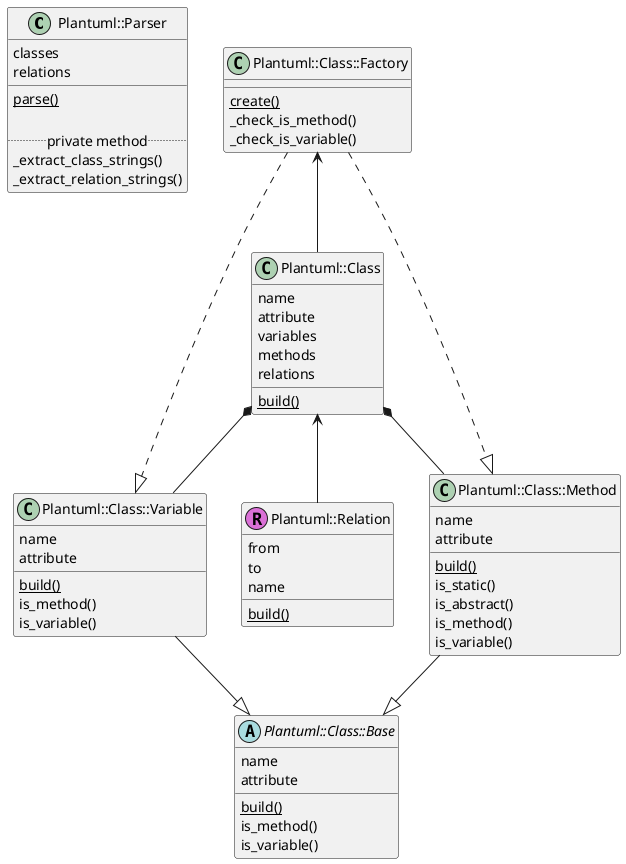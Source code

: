 @startuml

/'
class Main {
  run()
}
'/

/' クラスと関係の文字列を抽出。Plantuml::Classに渡してオブジェクトをもらう '/
/' relationはこの中でビルドしてPlantuml::Classに渡す'/
class Plantuml::Parser {
  classes
  relations
  ____
  {static} parse()

  .. private method ..
  _extract_class_strings()
  _extract_relation_strings()
}

/'クラス全体の文字列と、Relationオブジェクト全てをもらってクラスを組み立てる'/
class Plantuml::Class {
  name
  attribute
  variables
  methods
  relations
  {static} build()
}

class Plantuml::Class::Factory {
  {static} create()
  _check_is_method()
  _check_is_variable()
}

abstract class Plantuml::Class::Base {
  name
  attribute
  {static} build()
  is_method()
  is_variable()
}

class Plantuml::Class::Variable {
  name
  attribute
  {static} build()
  is_method()
  is_variable()
}

class Plantuml::Class::Method {
  name
  attribute
  {static} build()
  'check method'
  is_static()
  is_abstract()
  is_method()
  is_variable()
}

class Plantuml::Relation << (R,orchid) >> {
  from
  to
  name
  {static} build()
}

Plantuml::Class *-- Plantuml::Class::Variable
Plantuml::Class *-- Plantuml::Class::Method
Plantuml::Class <-- Plantuml::Relation
Plantuml::Class::Factory <-- Plantuml::Class
Plantuml::Class::Factory ..|> Plantuml::Class::Variable
Plantuml::Class::Factory ..|> Plantuml::Class::Method
Plantuml::Class::Variable -down-|> Plantuml::Class::Base
Plantuml::Class::Method -down-|> Plantuml::Class::Base

@enduml

